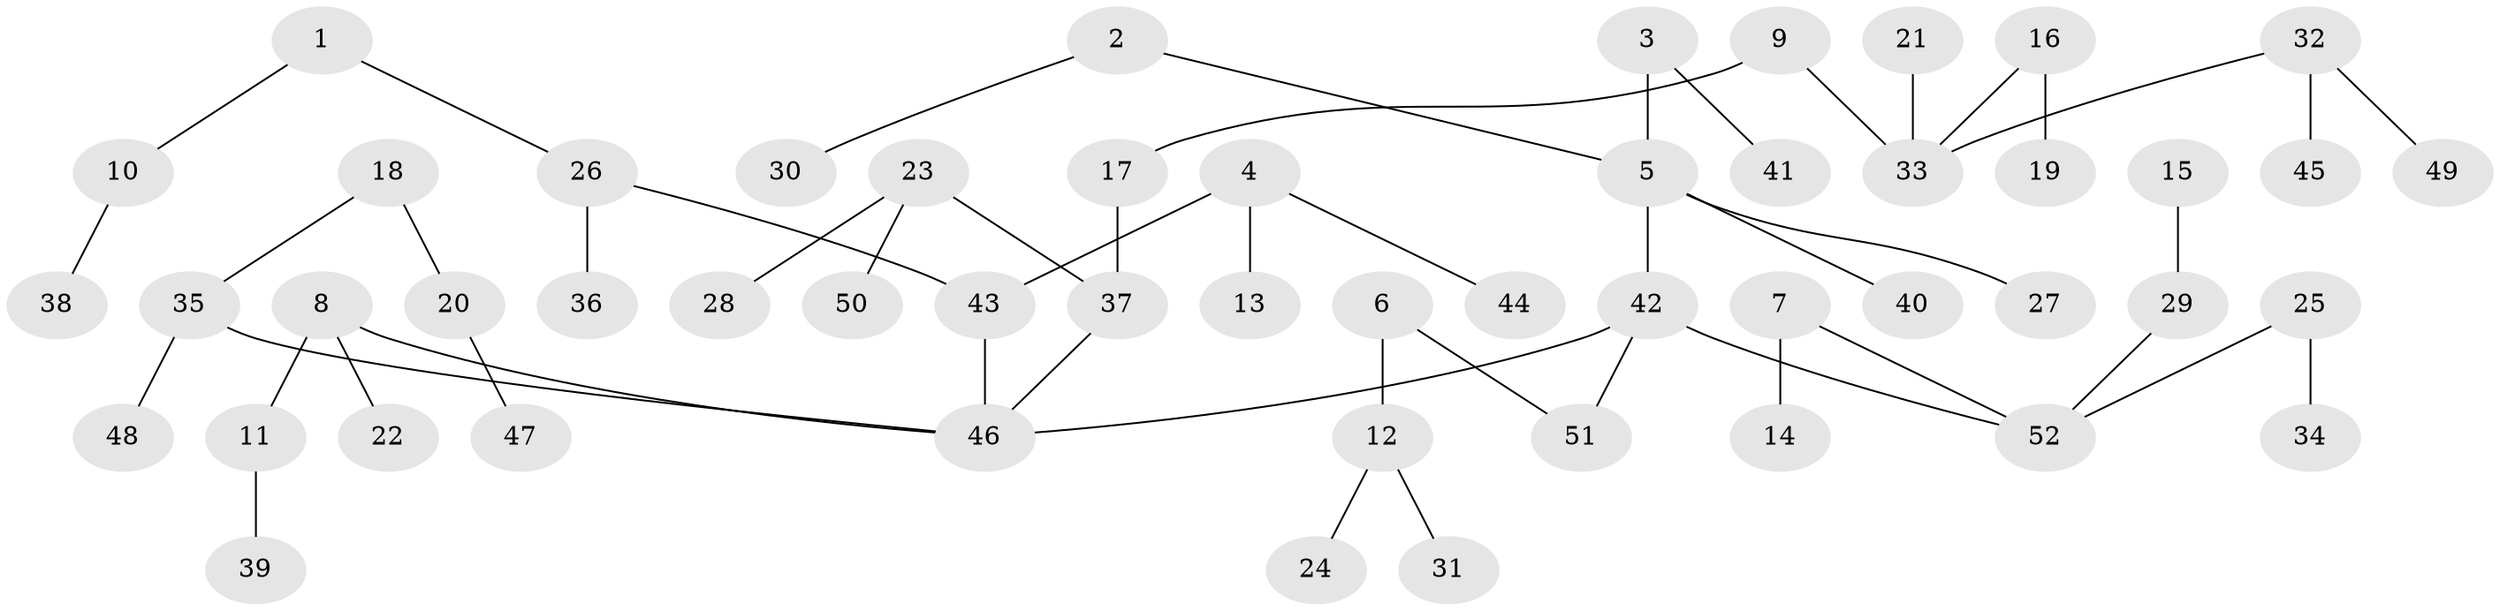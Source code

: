 // original degree distribution, {7: 0.009708737864077669, 5: 0.04854368932038835, 3: 0.10679611650485436, 2: 0.2912621359223301, 6: 0.009708737864077669, 1: 0.47572815533980584, 4: 0.05825242718446602}
// Generated by graph-tools (version 1.1) at 2025/37/03/04/25 23:37:29]
// undirected, 52 vertices, 51 edges
graph export_dot {
  node [color=gray90,style=filled];
  1;
  2;
  3;
  4;
  5;
  6;
  7;
  8;
  9;
  10;
  11;
  12;
  13;
  14;
  15;
  16;
  17;
  18;
  19;
  20;
  21;
  22;
  23;
  24;
  25;
  26;
  27;
  28;
  29;
  30;
  31;
  32;
  33;
  34;
  35;
  36;
  37;
  38;
  39;
  40;
  41;
  42;
  43;
  44;
  45;
  46;
  47;
  48;
  49;
  50;
  51;
  52;
  1 -- 10 [weight=1.0];
  1 -- 26 [weight=1.0];
  2 -- 5 [weight=1.0];
  2 -- 30 [weight=1.0];
  3 -- 5 [weight=1.0];
  3 -- 41 [weight=1.0];
  4 -- 13 [weight=1.0];
  4 -- 43 [weight=1.0];
  4 -- 44 [weight=1.0];
  5 -- 27 [weight=1.0];
  5 -- 40 [weight=1.0];
  5 -- 42 [weight=1.0];
  6 -- 12 [weight=1.0];
  6 -- 51 [weight=1.0];
  7 -- 14 [weight=1.0];
  7 -- 52 [weight=1.0];
  8 -- 11 [weight=1.0];
  8 -- 22 [weight=1.0];
  8 -- 46 [weight=1.0];
  9 -- 17 [weight=1.0];
  9 -- 33 [weight=1.0];
  10 -- 38 [weight=1.0];
  11 -- 39 [weight=1.0];
  12 -- 24 [weight=1.0];
  12 -- 31 [weight=1.0];
  15 -- 29 [weight=1.0];
  16 -- 19 [weight=1.0];
  16 -- 33 [weight=1.0];
  17 -- 37 [weight=1.0];
  18 -- 20 [weight=1.0];
  18 -- 35 [weight=1.0];
  20 -- 47 [weight=1.0];
  21 -- 33 [weight=1.0];
  23 -- 28 [weight=1.0];
  23 -- 37 [weight=1.0];
  23 -- 50 [weight=1.0];
  25 -- 34 [weight=1.0];
  25 -- 52 [weight=1.0];
  26 -- 36 [weight=1.0];
  26 -- 43 [weight=1.0];
  29 -- 52 [weight=1.0];
  32 -- 33 [weight=1.0];
  32 -- 45 [weight=1.0];
  32 -- 49 [weight=1.0];
  35 -- 46 [weight=1.0];
  35 -- 48 [weight=1.0];
  37 -- 46 [weight=1.0];
  42 -- 46 [weight=1.0];
  42 -- 51 [weight=1.0];
  42 -- 52 [weight=1.0];
  43 -- 46 [weight=1.0];
}
